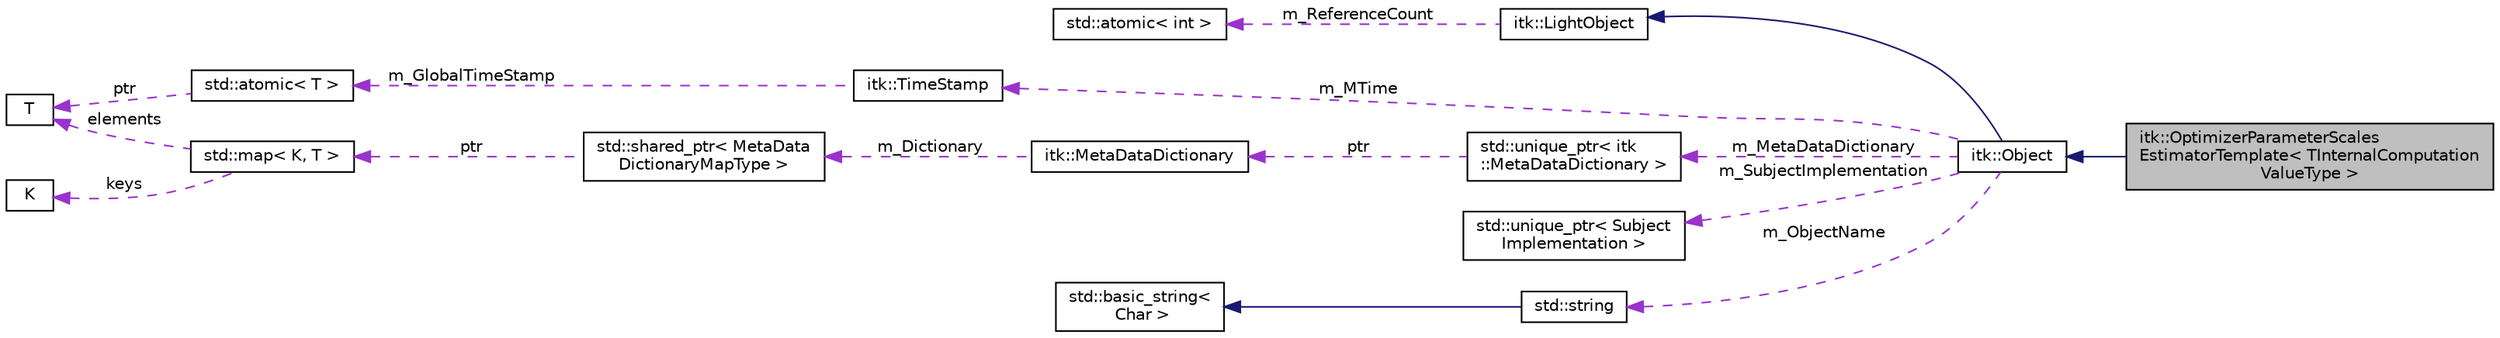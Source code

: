 digraph "itk::OptimizerParameterScalesEstimatorTemplate&lt; TInternalComputationValueType &gt;"
{
 // LATEX_PDF_SIZE
  edge [fontname="Helvetica",fontsize="10",labelfontname="Helvetica",labelfontsize="10"];
  node [fontname="Helvetica",fontsize="10",shape=record];
  rankdir="LR";
  Node1 [label="itk::OptimizerParameterScales\lEstimatorTemplate\< TInternalComputation\lValueType \>",height=0.2,width=0.4,color="black", fillcolor="grey75", style="filled", fontcolor="black",tooltip="OptimizerParameterScalesEstimatorTemplate is the base class offering a empty method of estimating the..."];
  Node2 -> Node1 [dir="back",color="midnightblue",fontsize="10",style="solid",fontname="Helvetica"];
  Node2 [label="itk::Object",height=0.2,width=0.4,color="black", fillcolor="white", style="filled",URL="$classitk_1_1Object.html",tooltip="Base class for most ITK classes."];
  Node3 -> Node2 [dir="back",color="midnightblue",fontsize="10",style="solid",fontname="Helvetica"];
  Node3 [label="itk::LightObject",height=0.2,width=0.4,color="black", fillcolor="white", style="filled",URL="$classitk_1_1LightObject.html",tooltip="Light weight base class for most itk classes."];
  Node4 -> Node3 [dir="back",color="darkorchid3",fontsize="10",style="dashed",label=" m_ReferenceCount" ,fontname="Helvetica"];
  Node4 [label="std::atomic\< int \>",height=0.2,width=0.4,color="black", fillcolor="white", style="filled",tooltip=" "];
  Node5 -> Node2 [dir="back",color="darkorchid3",fontsize="10",style="dashed",label=" m_MTime" ,fontname="Helvetica"];
  Node5 [label="itk::TimeStamp",height=0.2,width=0.4,color="black", fillcolor="white", style="filled",URL="$classitk_1_1TimeStamp.html",tooltip="Generate a unique, increasing time value."];
  Node6 -> Node5 [dir="back",color="darkorchid3",fontsize="10",style="dashed",label=" m_GlobalTimeStamp" ,fontname="Helvetica"];
  Node6 [label="std::atomic\< T \>",height=0.2,width=0.4,color="black", fillcolor="white", style="filled",tooltip=" "];
  Node7 -> Node6 [dir="back",color="darkorchid3",fontsize="10",style="dashed",label=" ptr" ,fontname="Helvetica"];
  Node7 [label="T",height=0.2,width=0.4,color="black", fillcolor="white", style="filled",tooltip=" "];
  Node8 -> Node2 [dir="back",color="darkorchid3",fontsize="10",style="dashed",label=" m_SubjectImplementation" ,fontname="Helvetica"];
  Node8 [label="std::unique_ptr\< Subject\lImplementation \>",height=0.2,width=0.4,color="black", fillcolor="white", style="filled",tooltip=" "];
  Node9 -> Node2 [dir="back",color="darkorchid3",fontsize="10",style="dashed",label=" m_MetaDataDictionary" ,fontname="Helvetica"];
  Node9 [label="std::unique_ptr\< itk\l::MetaDataDictionary \>",height=0.2,width=0.4,color="black", fillcolor="white", style="filled",tooltip=" "];
  Node10 -> Node9 [dir="back",color="darkorchid3",fontsize="10",style="dashed",label=" ptr" ,fontname="Helvetica"];
  Node10 [label="itk::MetaDataDictionary",height=0.2,width=0.4,color="black", fillcolor="white", style="filled",URL="$classitk_1_1MetaDataDictionary.html",tooltip="Provides a mechanism for storing a collection of arbitrary data types."];
  Node11 -> Node10 [dir="back",color="darkorchid3",fontsize="10",style="dashed",label=" m_Dictionary" ,fontname="Helvetica"];
  Node11 [label="std::shared_ptr\< MetaData\lDictionaryMapType \>",height=0.2,width=0.4,color="black", fillcolor="white", style="filled",tooltip=" "];
  Node12 -> Node11 [dir="back",color="darkorchid3",fontsize="10",style="dashed",label=" ptr" ,fontname="Helvetica"];
  Node12 [label="std::map\< K, T \>",height=0.2,width=0.4,color="black", fillcolor="white", style="filled",tooltip=" "];
  Node13 -> Node12 [dir="back",color="darkorchid3",fontsize="10",style="dashed",label=" keys" ,fontname="Helvetica"];
  Node13 [label="K",height=0.2,width=0.4,color="black", fillcolor="white", style="filled",tooltip=" "];
  Node7 -> Node12 [dir="back",color="darkorchid3",fontsize="10",style="dashed",label=" elements" ,fontname="Helvetica"];
  Node14 -> Node2 [dir="back",color="darkorchid3",fontsize="10",style="dashed",label=" m_ObjectName" ,fontname="Helvetica"];
  Node14 [label="std::string",height=0.2,width=0.4,color="black", fillcolor="white", style="filled",tooltip=" "];
  Node15 -> Node14 [dir="back",color="midnightblue",fontsize="10",style="solid",fontname="Helvetica"];
  Node15 [label="std::basic_string\<\l Char \>",height=0.2,width=0.4,color="black", fillcolor="white", style="filled",tooltip=" "];
}
